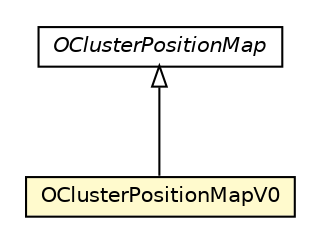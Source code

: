 #!/usr/local/bin/dot
#
# Class diagram 
# Generated by UMLGraph version R5_6-24-gf6e263 (http://www.umlgraph.org/)
#

digraph G {
	edge [fontname="Helvetica",fontsize=10,labelfontname="Helvetica",labelfontsize=10];
	node [fontname="Helvetica",fontsize=10,shape=plaintext];
	nodesep=0.25;
	ranksep=0.5;
	// com.orientechnologies.orient.core.storage.cluster.OClusterPositionMap
	c2052135 [label=<<table title="com.orientechnologies.orient.core.storage.cluster.OClusterPositionMap" border="0" cellborder="1" cellspacing="0" cellpadding="2" port="p" href="../OClusterPositionMap.html">
		<tr><td><table border="0" cellspacing="0" cellpadding="1">
<tr><td align="center" balign="center"><font face="Helvetica-Oblique"> OClusterPositionMap </font></td></tr>
		</table></td></tr>
		</table>>, URL="../OClusterPositionMap.html", fontname="Helvetica", fontcolor="black", fontsize=10.0];
	// com.orientechnologies.orient.core.storage.cluster.v0.OClusterPositionMapV0
	c2052146 [label=<<table title="com.orientechnologies.orient.core.storage.cluster.v0.OClusterPositionMapV0" border="0" cellborder="1" cellspacing="0" cellpadding="2" port="p" bgcolor="lemonChiffon" href="./OClusterPositionMapV0.html">
		<tr><td><table border="0" cellspacing="0" cellpadding="1">
<tr><td align="center" balign="center"> OClusterPositionMapV0 </td></tr>
		</table></td></tr>
		</table>>, URL="./OClusterPositionMapV0.html", fontname="Helvetica", fontcolor="black", fontsize=10.0];
	//com.orientechnologies.orient.core.storage.cluster.v0.OClusterPositionMapV0 extends com.orientechnologies.orient.core.storage.cluster.OClusterPositionMap
	c2052135:p -> c2052146:p [dir=back,arrowtail=empty];
}

